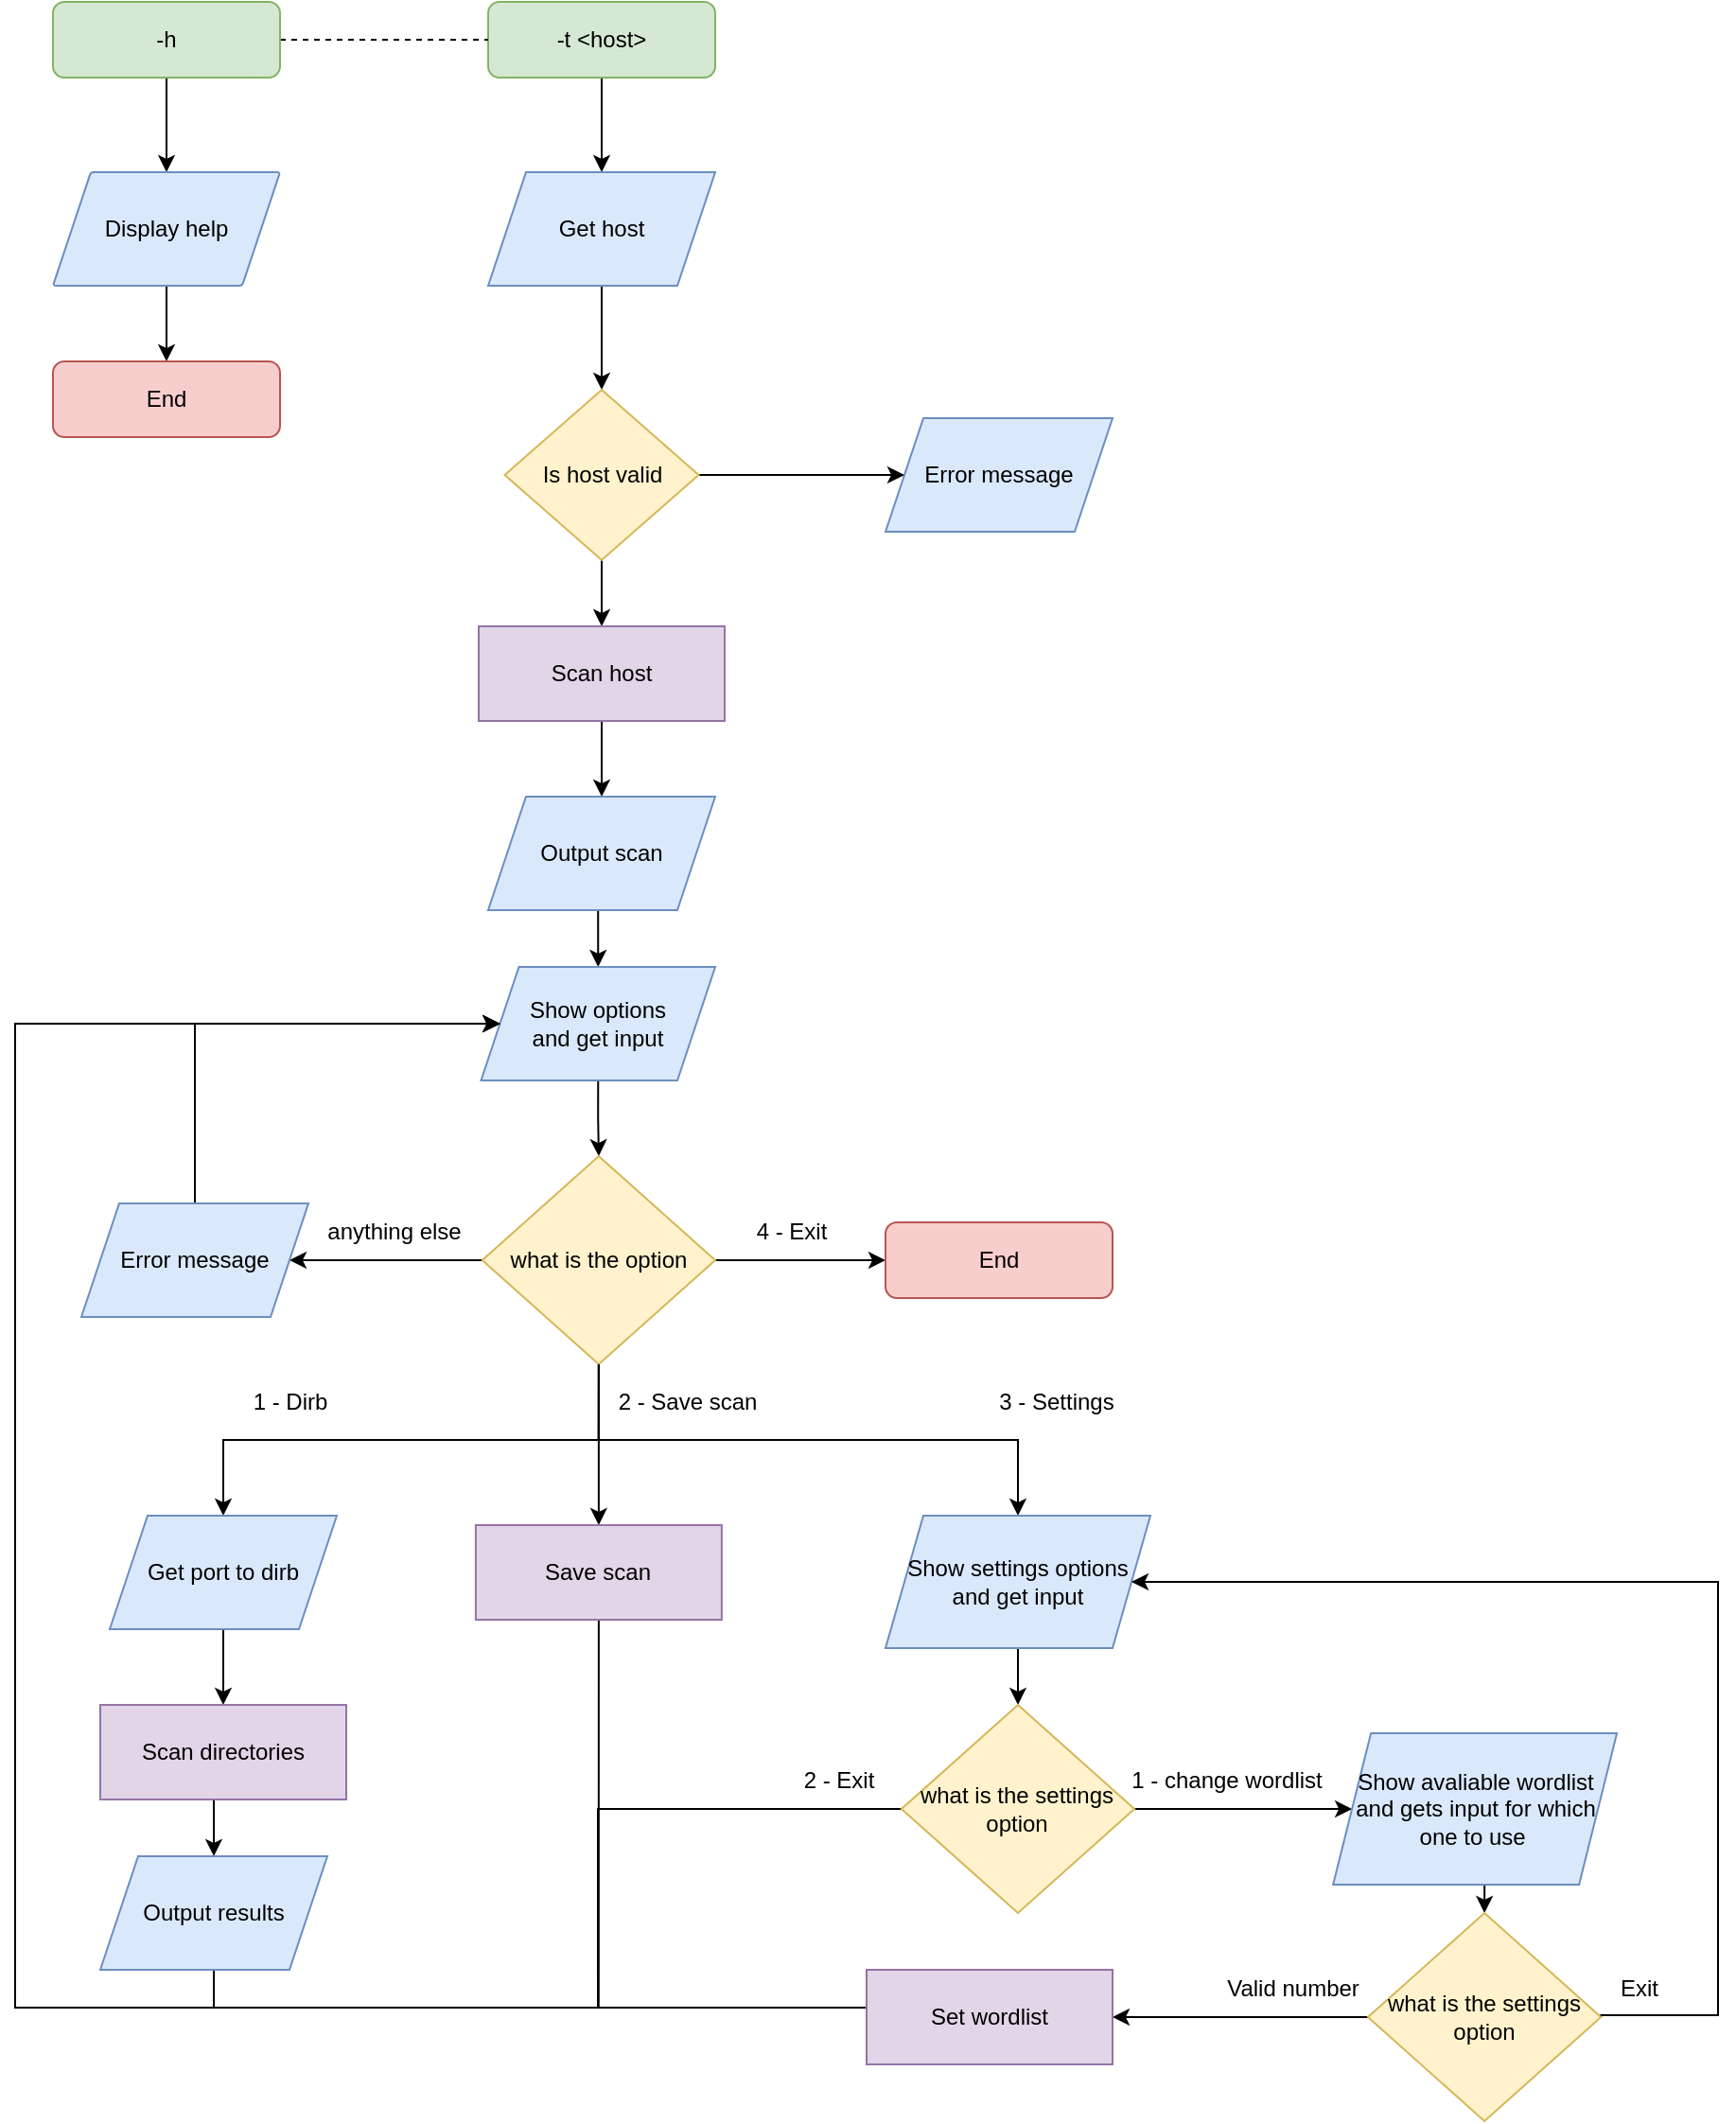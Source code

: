 <mxfile version="14.1.8" type="device" pages="2"><diagram id="mV_QLdxju3HyWvr9mgkF" name="Page-1"><mxGraphModel dx="1422" dy="822" grid="1" gridSize="10" guides="1" tooltips="1" connect="1" arrows="1" fold="1" page="1" pageScale="1" pageWidth="827" pageHeight="1169" math="0" shadow="0"><root><mxCell id="0"/><mxCell id="1" parent="0"/><mxCell id="ZyL3RqaWoE6_3yZY3YDN-7" style="edgeStyle=orthogonalEdgeStyle;rounded=0;orthogonalLoop=1;jettySize=auto;html=1;exitX=0.5;exitY=1;exitDx=0;exitDy=0;endArrow=classic;endFill=1;" edge="1" parent="1" source="ZyL3RqaWoE6_3yZY3YDN-1" target="ZyL3RqaWoE6_3yZY3YDN-6"><mxGeometry relative="1" as="geometry"/></mxCell><mxCell id="ZyL3RqaWoE6_3yZY3YDN-1" value="-t &amp;lt;host&amp;gt;" style="rounded=1;whiteSpace=wrap;html=1;fontSize=12;glass=0;strokeWidth=1;shadow=0;fillColor=#d5e8d4;strokeColor=#82b366;" vertex="1" parent="1"><mxGeometry x="310" y="50" width="120" height="40" as="geometry"/></mxCell><mxCell id="ZyL3RqaWoE6_3yZY3YDN-2" value="" style="edgeStyle=orthogonalEdgeStyle;rounded=0;orthogonalLoop=1;jettySize=auto;html=1;endArrow=classic;endFill=1;" edge="1" source="ZyL3RqaWoE6_3yZY3YDN-3" target="ZyL3RqaWoE6_3yZY3YDN-4" parent="1"><mxGeometry relative="1" as="geometry"/></mxCell><mxCell id="ZyL3RqaWoE6_3yZY3YDN-5" value="" style="edgeStyle=orthogonalEdgeStyle;rounded=0;orthogonalLoop=1;jettySize=auto;html=1;endArrow=none;endFill=0;dashed=1;" edge="1" parent="1" source="ZyL3RqaWoE6_3yZY3YDN-3" target="ZyL3RqaWoE6_3yZY3YDN-1"><mxGeometry relative="1" as="geometry"/></mxCell><mxCell id="ZyL3RqaWoE6_3yZY3YDN-3" value="-h" style="rounded=1;whiteSpace=wrap;html=1;fontSize=12;glass=0;strokeWidth=1;shadow=0;fillColor=#d5e8d4;strokeColor=#82b366;" vertex="1" parent="1"><mxGeometry x="80" y="50" width="120" height="40" as="geometry"/></mxCell><mxCell id="ZyL3RqaWoE6_3yZY3YDN-18" style="edgeStyle=orthogonalEdgeStyle;rounded=0;orthogonalLoop=1;jettySize=auto;html=1;exitX=0.5;exitY=1;exitDx=0;exitDy=0;entryX=0.5;entryY=0;entryDx=0;entryDy=0;endArrow=classic;endFill=1;" edge="1" parent="1" source="ZyL3RqaWoE6_3yZY3YDN-4" target="ZyL3RqaWoE6_3yZY3YDN-17"><mxGeometry relative="1" as="geometry"/></mxCell><mxCell id="ZyL3RqaWoE6_3yZY3YDN-4" value="Display help" style="shape=parallelogram;perimeter=parallelogramPerimeter;whiteSpace=wrap;html=1;fixedSize=1;rounded=1;shadow=0;strokeColor=#6c8ebf;strokeWidth=1;fillColor=#dae8fc;glass=0;arcSize=3;" vertex="1" parent="1"><mxGeometry x="80" y="140" width="120" height="60" as="geometry"/></mxCell><mxCell id="ZyL3RqaWoE6_3yZY3YDN-8" style="edgeStyle=orthogonalEdgeStyle;rounded=0;orthogonalLoop=1;jettySize=auto;html=1;exitX=0.5;exitY=1;exitDx=0;exitDy=0;endArrow=classic;endFill=1;entryX=0.5;entryY=0;entryDx=0;entryDy=0;" edge="1" parent="1" source="ZyL3RqaWoE6_3yZY3YDN-6" target="ZyL3RqaWoE6_3yZY3YDN-10"><mxGeometry relative="1" as="geometry"><mxPoint x="370" y="250" as="targetPoint"/></mxGeometry></mxCell><mxCell id="ZyL3RqaWoE6_3yZY3YDN-6" value="Get host" style="shape=parallelogram;perimeter=parallelogramPerimeter;whiteSpace=wrap;html=1;fixedSize=1;fillColor=#dae8fc;strokeColor=#6c8ebf;" vertex="1" parent="1"><mxGeometry x="310" y="140" width="120" height="60" as="geometry"/></mxCell><mxCell id="ZyL3RqaWoE6_3yZY3YDN-9" value="Error message" style="shape=parallelogram;perimeter=parallelogramPerimeter;whiteSpace=wrap;html=1;fixedSize=1;fillColor=#dae8fc;strokeColor=#6c8ebf;" vertex="1" parent="1"><mxGeometry x="520" y="270" width="120" height="60" as="geometry"/></mxCell><mxCell id="ZyL3RqaWoE6_3yZY3YDN-12" style="edgeStyle=orthogonalEdgeStyle;rounded=0;orthogonalLoop=1;jettySize=auto;html=1;exitX=1;exitY=0.5;exitDx=0;exitDy=0;entryX=0;entryY=0.5;entryDx=0;entryDy=0;endArrow=classic;endFill=1;" edge="1" parent="1" source="ZyL3RqaWoE6_3yZY3YDN-10" target="ZyL3RqaWoE6_3yZY3YDN-9"><mxGeometry relative="1" as="geometry"/></mxCell><mxCell id="ZyL3RqaWoE6_3yZY3YDN-14" style="edgeStyle=orthogonalEdgeStyle;rounded=0;orthogonalLoop=1;jettySize=auto;html=1;exitX=0.5;exitY=1;exitDx=0;exitDy=0;entryX=0.5;entryY=0;entryDx=0;entryDy=0;endArrow=classic;endFill=1;" edge="1" parent="1" source="ZyL3RqaWoE6_3yZY3YDN-10" target="ZyL3RqaWoE6_3yZY3YDN-13"><mxGeometry relative="1" as="geometry"/></mxCell><mxCell id="ZyL3RqaWoE6_3yZY3YDN-10" value="Is host valid" style="rhombus;whiteSpace=wrap;html=1;fillColor=#fff2cc;strokeColor=#d6b656;" vertex="1" parent="1"><mxGeometry x="318.75" y="255" width="102.5" height="90" as="geometry"/></mxCell><mxCell id="ZyL3RqaWoE6_3yZY3YDN-16" style="edgeStyle=orthogonalEdgeStyle;rounded=0;orthogonalLoop=1;jettySize=auto;html=1;exitX=0.5;exitY=1;exitDx=0;exitDy=0;endArrow=classic;endFill=1;entryX=0.5;entryY=0;entryDx=0;entryDy=0;" edge="1" parent="1" source="ZyL3RqaWoE6_3yZY3YDN-13" target="ZyL3RqaWoE6_3yZY3YDN-15"><mxGeometry relative="1" as="geometry"><mxPoint x="410" y="470" as="targetPoint"/></mxGeometry></mxCell><mxCell id="ZyL3RqaWoE6_3yZY3YDN-13" value="Scan host" style="whiteSpace=wrap;html=1;fillColor=#e1d5e7;strokeColor=#9673a6;" vertex="1" parent="1"><mxGeometry x="305" y="380" width="130" height="50" as="geometry"/></mxCell><mxCell id="ZyL3RqaWoE6_3yZY3YDN-20" style="edgeStyle=orthogonalEdgeStyle;rounded=0;orthogonalLoop=1;jettySize=auto;html=1;exitX=0.5;exitY=1;exitDx=0;exitDy=0;entryX=0.5;entryY=0;entryDx=0;entryDy=0;endArrow=classic;endFill=1;" edge="1" parent="1" source="ZyL3RqaWoE6_3yZY3YDN-15" target="ZyL3RqaWoE6_3yZY3YDN-19"><mxGeometry relative="1" as="geometry"/></mxCell><mxCell id="ZyL3RqaWoE6_3yZY3YDN-15" value="Output scan" style="shape=parallelogram;perimeter=parallelogramPerimeter;whiteSpace=wrap;html=1;fixedSize=1;fillColor=#dae8fc;strokeColor=#6c8ebf;" vertex="1" parent="1"><mxGeometry x="310" y="470" width="120" height="60" as="geometry"/></mxCell><mxCell id="ZyL3RqaWoE6_3yZY3YDN-17" value="End" style="rounded=1;whiteSpace=wrap;html=1;fontSize=12;glass=0;strokeWidth=1;shadow=0;fillColor=#f8cecc;strokeColor=#b85450;" vertex="1" parent="1"><mxGeometry x="80" y="240" width="120" height="40" as="geometry"/></mxCell><mxCell id="ZyL3RqaWoE6_3yZY3YDN-22" style="edgeStyle=orthogonalEdgeStyle;rounded=0;orthogonalLoop=1;jettySize=auto;html=1;exitX=0.5;exitY=1;exitDx=0;exitDy=0;endArrow=classic;endFill=1;" edge="1" parent="1" source="ZyL3RqaWoE6_3yZY3YDN-19" target="ZyL3RqaWoE6_3yZY3YDN-21"><mxGeometry relative="1" as="geometry"/></mxCell><mxCell id="ZyL3RqaWoE6_3yZY3YDN-19" value="Show options &lt;br&gt;and get input" style="shape=parallelogram;perimeter=parallelogramPerimeter;whiteSpace=wrap;html=1;fixedSize=1;fillColor=#dae8fc;strokeColor=#6c8ebf;" vertex="1" parent="1"><mxGeometry x="306.25" y="560" width="123.75" height="60" as="geometry"/></mxCell><mxCell id="ZyL3RqaWoE6_3yZY3YDN-23" style="edgeStyle=orthogonalEdgeStyle;rounded=0;orthogonalLoop=1;jettySize=auto;html=1;exitX=1;exitY=0.5;exitDx=0;exitDy=0;endArrow=classic;endFill=1;entryX=0;entryY=0.5;entryDx=0;entryDy=0;" edge="1" parent="1" source="ZyL3RqaWoE6_3yZY3YDN-21" target="ZyL3RqaWoE6_3yZY3YDN-29"><mxGeometry relative="1" as="geometry"><mxPoint x="560" y="715" as="targetPoint"/></mxGeometry></mxCell><mxCell id="ZyL3RqaWoE6_3yZY3YDN-24" style="edgeStyle=orthogonalEdgeStyle;rounded=0;orthogonalLoop=1;jettySize=auto;html=1;exitX=0;exitY=0.5;exitDx=0;exitDy=0;endArrow=classic;endFill=1;entryX=1;entryY=0.5;entryDx=0;entryDy=0;" edge="1" parent="1" source="ZyL3RqaWoE6_3yZY3YDN-21" target="ZyL3RqaWoE6_3yZY3YDN-32"><mxGeometry relative="1" as="geometry"><mxPoint x="200" y="715" as="targetPoint"/></mxGeometry></mxCell><mxCell id="ZyL3RqaWoE6_3yZY3YDN-30" style="edgeStyle=orthogonalEdgeStyle;rounded=0;orthogonalLoop=1;jettySize=auto;html=1;exitX=0.5;exitY=1;exitDx=0;exitDy=0;endArrow=classic;endFill=1;entryX=0.5;entryY=0;entryDx=0;entryDy=0;" edge="1" parent="1" source="ZyL3RqaWoE6_3yZY3YDN-21" target="ZyL3RqaWoE6_3yZY3YDN-46"><mxGeometry relative="1" as="geometry"><mxPoint x="580" y="850" as="targetPoint"/></mxGeometry></mxCell><mxCell id="ZyL3RqaWoE6_3yZY3YDN-21" value="what is the option" style="rhombus;whiteSpace=wrap;html=1;fillColor=#fff2cc;strokeColor=#d6b656;" vertex="1" parent="1"><mxGeometry x="306.88" y="660" width="123.12" height="110" as="geometry"/></mxCell><mxCell id="ZyL3RqaWoE6_3yZY3YDN-25" value="anything else" style="text;html=1;align=center;verticalAlign=middle;resizable=0;points=[];autosize=1;" vertex="1" parent="1"><mxGeometry x="215" y="690" width="90" height="20" as="geometry"/></mxCell><mxCell id="ZyL3RqaWoE6_3yZY3YDN-26" value="3 - Settings" style="text;html=1;align=center;verticalAlign=middle;resizable=0;points=[];autosize=1;" vertex="1" parent="1"><mxGeometry x="570" y="780" width="80" height="20" as="geometry"/></mxCell><mxCell id="ZyL3RqaWoE6_3yZY3YDN-27" value="4 - Exit" style="text;html=1;align=center;verticalAlign=middle;resizable=0;points=[];autosize=1;" vertex="1" parent="1"><mxGeometry x="445" y="690" width="50" height="20" as="geometry"/></mxCell><mxCell id="ZyL3RqaWoE6_3yZY3YDN-29" value="End" style="rounded=1;whiteSpace=wrap;html=1;fontSize=12;glass=0;strokeWidth=1;shadow=0;fillColor=#f8cecc;strokeColor=#b85450;" vertex="1" parent="1"><mxGeometry x="520" y="695" width="120" height="40" as="geometry"/></mxCell><mxCell id="ZyL3RqaWoE6_3yZY3YDN-33" style="edgeStyle=orthogonalEdgeStyle;rounded=0;orthogonalLoop=1;jettySize=auto;html=1;exitX=0.5;exitY=0;exitDx=0;exitDy=0;entryX=0;entryY=0.5;entryDx=0;entryDy=0;endArrow=classic;endFill=1;" edge="1" parent="1" source="ZyL3RqaWoE6_3yZY3YDN-32" target="ZyL3RqaWoE6_3yZY3YDN-19"><mxGeometry relative="1" as="geometry"><Array as="points"><mxPoint x="155" y="590"/></Array></mxGeometry></mxCell><mxCell id="ZyL3RqaWoE6_3yZY3YDN-32" value="Error message" style="shape=parallelogram;perimeter=parallelogramPerimeter;whiteSpace=wrap;html=1;fixedSize=1;fillColor=#dae8fc;strokeColor=#6c8ebf;" vertex="1" parent="1"><mxGeometry x="95" y="685" width="120" height="60" as="geometry"/></mxCell><mxCell id="ZyL3RqaWoE6_3yZY3YDN-34" value="2 - Save scan" style="text;html=1;align=center;verticalAlign=middle;resizable=0;points=[];autosize=1;" vertex="1" parent="1"><mxGeometry x="370" y="780" width="90" height="20" as="geometry"/></mxCell><mxCell id="ZyL3RqaWoE6_3yZY3YDN-35" value="1 - Dirb" style="text;html=1;align=center;verticalAlign=middle;resizable=0;points=[];autosize=1;" vertex="1" parent="1"><mxGeometry x="180" y="780" width="50" height="20" as="geometry"/></mxCell><mxCell id="ZyL3RqaWoE6_3yZY3YDN-36" style="edgeStyle=orthogonalEdgeStyle;rounded=0;orthogonalLoop=1;jettySize=auto;html=1;exitX=0.5;exitY=1;exitDx=0;exitDy=0;endArrow=classic;endFill=1;entryX=0.5;entryY=0;entryDx=0;entryDy=0;" edge="1" parent="1" source="ZyL3RqaWoE6_3yZY3YDN-21" target="ZyL3RqaWoE6_3yZY3YDN-44"><mxGeometry relative="1" as="geometry"><mxPoint x="368" y="850" as="targetPoint"/><mxPoint x="300.0" y="880" as="sourcePoint"/></mxGeometry></mxCell><mxCell id="ZyL3RqaWoE6_3yZY3YDN-37" style="edgeStyle=orthogonalEdgeStyle;rounded=0;orthogonalLoop=1;jettySize=auto;html=1;endArrow=classic;endFill=1;exitX=0.5;exitY=1;exitDx=0;exitDy=0;" edge="1" parent="1" source="ZyL3RqaWoE6_3yZY3YDN-21" target="ZyL3RqaWoE6_3yZY3YDN-38"><mxGeometry relative="1" as="geometry"><mxPoint x="180" y="850" as="targetPoint"/><mxPoint x="280" y="800" as="sourcePoint"/></mxGeometry></mxCell><mxCell id="ZyL3RqaWoE6_3yZY3YDN-40" style="edgeStyle=orthogonalEdgeStyle;rounded=0;orthogonalLoop=1;jettySize=auto;html=1;exitX=0.5;exitY=1;exitDx=0;exitDy=0;entryX=0.5;entryY=0;entryDx=0;entryDy=0;endArrow=classic;endFill=1;" edge="1" parent="1" source="ZyL3RqaWoE6_3yZY3YDN-38" target="ZyL3RqaWoE6_3yZY3YDN-39"><mxGeometry relative="1" as="geometry"/></mxCell><mxCell id="ZyL3RqaWoE6_3yZY3YDN-38" value="Get port to dirb" style="shape=parallelogram;perimeter=parallelogramPerimeter;whiteSpace=wrap;html=1;fixedSize=1;fillColor=#dae8fc;strokeColor=#6c8ebf;" vertex="1" parent="1"><mxGeometry x="110" y="850" width="120" height="60" as="geometry"/></mxCell><mxCell id="ZyL3RqaWoE6_3yZY3YDN-42" style="edgeStyle=orthogonalEdgeStyle;rounded=0;orthogonalLoop=1;jettySize=auto;html=1;exitX=0.5;exitY=1;exitDx=0;exitDy=0;entryX=0.5;entryY=0;entryDx=0;entryDy=0;endArrow=classic;endFill=1;" edge="1" parent="1" source="ZyL3RqaWoE6_3yZY3YDN-39" target="ZyL3RqaWoE6_3yZY3YDN-41"><mxGeometry relative="1" as="geometry"/></mxCell><mxCell id="ZyL3RqaWoE6_3yZY3YDN-39" value="Scan directories" style="whiteSpace=wrap;html=1;fillColor=#e1d5e7;strokeColor=#9673a6;" vertex="1" parent="1"><mxGeometry x="105" y="950" width="130" height="50" as="geometry"/></mxCell><mxCell id="ZyL3RqaWoE6_3yZY3YDN-43" style="edgeStyle=orthogonalEdgeStyle;rounded=0;orthogonalLoop=1;jettySize=auto;html=1;exitX=0.5;exitY=1;exitDx=0;exitDy=0;endArrow=classic;endFill=1;entryX=0;entryY=0.5;entryDx=0;entryDy=0;" edge="1" parent="1" source="ZyL3RqaWoE6_3yZY3YDN-41" target="ZyL3RqaWoE6_3yZY3YDN-19"><mxGeometry relative="1" as="geometry"><mxPoint x="40" y="580" as="targetPoint"/><Array as="points"><mxPoint x="165" y="1110"/><mxPoint x="60" y="1110"/><mxPoint x="60" y="590"/></Array></mxGeometry></mxCell><mxCell id="ZyL3RqaWoE6_3yZY3YDN-41" value="Output results" style="shape=parallelogram;perimeter=parallelogramPerimeter;whiteSpace=wrap;html=1;fixedSize=1;fillColor=#dae8fc;strokeColor=#6c8ebf;" vertex="1" parent="1"><mxGeometry x="105" y="1030" width="120" height="60" as="geometry"/></mxCell><mxCell id="ZyL3RqaWoE6_3yZY3YDN-45" style="edgeStyle=orthogonalEdgeStyle;rounded=0;orthogonalLoop=1;jettySize=auto;html=1;exitX=0.5;exitY=1;exitDx=0;exitDy=0;endArrow=classic;endFill=1;entryX=0;entryY=0.5;entryDx=0;entryDy=0;" edge="1" parent="1" source="ZyL3RqaWoE6_3yZY3YDN-44" target="ZyL3RqaWoE6_3yZY3YDN-19"><mxGeometry relative="1" as="geometry"><mxPoint x="280" y="1110" as="targetPoint"/><Array as="points"><mxPoint x="368" y="1110"/><mxPoint x="60" y="1110"/><mxPoint x="60" y="590"/></Array></mxGeometry></mxCell><mxCell id="ZyL3RqaWoE6_3yZY3YDN-44" value="Save scan" style="whiteSpace=wrap;html=1;fillColor=#e1d5e7;strokeColor=#9673a6;" vertex="1" parent="1"><mxGeometry x="303.44" y="855" width="130" height="50" as="geometry"/></mxCell><mxCell id="ZyL3RqaWoE6_3yZY3YDN-49" style="edgeStyle=orthogonalEdgeStyle;rounded=0;orthogonalLoop=1;jettySize=auto;html=1;exitX=0.5;exitY=1;exitDx=0;exitDy=0;entryX=0.5;entryY=0;entryDx=0;entryDy=0;endArrow=classic;endFill=1;" edge="1" parent="1" source="ZyL3RqaWoE6_3yZY3YDN-46" target="ZyL3RqaWoE6_3yZY3YDN-47"><mxGeometry relative="1" as="geometry"/></mxCell><mxCell id="ZyL3RqaWoE6_3yZY3YDN-46" value="Show settings options and get input" style="shape=parallelogram;perimeter=parallelogramPerimeter;whiteSpace=wrap;html=1;fixedSize=1;fillColor=#dae8fc;strokeColor=#6c8ebf;" vertex="1" parent="1"><mxGeometry x="520" y="850" width="140" height="70" as="geometry"/></mxCell><mxCell id="ZyL3RqaWoE6_3yZY3YDN-50" style="edgeStyle=orthogonalEdgeStyle;rounded=0;orthogonalLoop=1;jettySize=auto;html=1;exitX=0;exitY=0.5;exitDx=0;exitDy=0;entryX=0;entryY=0.5;entryDx=0;entryDy=0;endArrow=classic;endFill=1;" edge="1" parent="1" source="ZyL3RqaWoE6_3yZY3YDN-47" target="ZyL3RqaWoE6_3yZY3YDN-19"><mxGeometry relative="1" as="geometry"><Array as="points"><mxPoint x="368" y="1005"/><mxPoint x="368" y="1110"/><mxPoint x="60" y="1110"/><mxPoint x="60" y="590"/></Array></mxGeometry></mxCell><mxCell id="ZyL3RqaWoE6_3yZY3YDN-52" style="edgeStyle=orthogonalEdgeStyle;rounded=0;orthogonalLoop=1;jettySize=auto;html=1;exitX=1;exitY=0.5;exitDx=0;exitDy=0;endArrow=classic;endFill=1;entryX=0;entryY=0.5;entryDx=0;entryDy=0;" edge="1" parent="1" source="ZyL3RqaWoE6_3yZY3YDN-47" target="ZyL3RqaWoE6_3yZY3YDN-54"><mxGeometry relative="1" as="geometry"><mxPoint x="780" y="1005" as="targetPoint"/></mxGeometry></mxCell><mxCell id="ZyL3RqaWoE6_3yZY3YDN-47" value="what is the settings option" style="rhombus;whiteSpace=wrap;html=1;fillColor=#fff2cc;strokeColor=#d6b656;" vertex="1" parent="1"><mxGeometry x="528.44" y="950" width="123.12" height="110" as="geometry"/></mxCell><mxCell id="ZyL3RqaWoE6_3yZY3YDN-51" value="2 - Exit" style="text;html=1;align=center;verticalAlign=middle;resizable=0;points=[];autosize=1;" vertex="1" parent="1"><mxGeometry x="470" y="980" width="50" height="20" as="geometry"/></mxCell><mxCell id="ZyL3RqaWoE6_3yZY3YDN-53" value="1 - change wordlist" style="text;html=1;align=center;verticalAlign=middle;resizable=0;points=[];autosize=1;" vertex="1" parent="1"><mxGeometry x="640" y="980" width="120" height="20" as="geometry"/></mxCell><mxCell id="ZyL3RqaWoE6_3yZY3YDN-56" style="edgeStyle=orthogonalEdgeStyle;rounded=0;orthogonalLoop=1;jettySize=auto;html=1;exitX=0.5;exitY=1;exitDx=0;exitDy=0;entryX=0.5;entryY=0;entryDx=0;entryDy=0;endArrow=classic;endFill=1;" edge="1" parent="1" source="ZyL3RqaWoE6_3yZY3YDN-54" target="ZyL3RqaWoE6_3yZY3YDN-55"><mxGeometry relative="1" as="geometry"/></mxCell><mxCell id="ZyL3RqaWoE6_3yZY3YDN-54" value="Show avaliable wordlist and gets input for which one to use&amp;nbsp;" style="shape=parallelogram;perimeter=parallelogramPerimeter;whiteSpace=wrap;html=1;fixedSize=1;fillColor=#dae8fc;strokeColor=#6c8ebf;" vertex="1" parent="1"><mxGeometry x="756.56" y="965" width="150" height="80" as="geometry"/></mxCell><mxCell id="ZyL3RqaWoE6_3yZY3YDN-57" style="edgeStyle=orthogonalEdgeStyle;rounded=0;orthogonalLoop=1;jettySize=auto;html=1;exitX=0;exitY=0.5;exitDx=0;exitDy=0;endArrow=classic;endFill=1;entryX=1;entryY=0.5;entryDx=0;entryDy=0;" edge="1" parent="1" source="ZyL3RqaWoE6_3yZY3YDN-55" target="ZyL3RqaWoE6_3yZY3YDN-61"><mxGeometry relative="1" as="geometry"><mxPoint x="690" y="1135" as="targetPoint"/></mxGeometry></mxCell><mxCell id="ZyL3RqaWoE6_3yZY3YDN-59" style="edgeStyle=orthogonalEdgeStyle;rounded=0;orthogonalLoop=1;jettySize=auto;html=1;exitX=1;exitY=0.5;exitDx=0;exitDy=0;entryX=1;entryY=0.5;entryDx=0;entryDy=0;endArrow=classic;endFill=1;" edge="1" parent="1" source="ZyL3RqaWoE6_3yZY3YDN-55" target="ZyL3RqaWoE6_3yZY3YDN-46"><mxGeometry relative="1" as="geometry"><Array as="points"><mxPoint x="960" y="1114"/><mxPoint x="960" y="885"/></Array></mxGeometry></mxCell><mxCell id="ZyL3RqaWoE6_3yZY3YDN-55" value="what is the settings option" style="rhombus;whiteSpace=wrap;html=1;fillColor=#fff2cc;strokeColor=#d6b656;" vertex="1" parent="1"><mxGeometry x="775" y="1060" width="123.12" height="110" as="geometry"/></mxCell><mxCell id="ZyL3RqaWoE6_3yZY3YDN-58" value="Exit" style="text;html=1;align=center;verticalAlign=middle;resizable=0;points=[];autosize=1;" vertex="1" parent="1"><mxGeometry x="898.12" y="1090" width="40" height="20" as="geometry"/></mxCell><mxCell id="ZyL3RqaWoE6_3yZY3YDN-60" value="Valid number" style="text;html=1;align=center;verticalAlign=middle;resizable=0;points=[];autosize=1;" vertex="1" parent="1"><mxGeometry x="690.0" y="1090" width="90" height="20" as="geometry"/></mxCell><mxCell id="ZyL3RqaWoE6_3yZY3YDN-65" style="edgeStyle=orthogonalEdgeStyle;rounded=0;orthogonalLoop=1;jettySize=auto;html=1;exitX=0;exitY=0.5;exitDx=0;exitDy=0;entryX=0;entryY=0.5;entryDx=0;entryDy=0;endArrow=classic;endFill=1;" edge="1" parent="1" source="ZyL3RqaWoE6_3yZY3YDN-61" target="ZyL3RqaWoE6_3yZY3YDN-19"><mxGeometry relative="1" as="geometry"><Array as="points"><mxPoint x="510" y="1110"/><mxPoint x="60" y="1110"/><mxPoint x="60" y="590"/></Array></mxGeometry></mxCell><mxCell id="ZyL3RqaWoE6_3yZY3YDN-61" value="Set wordlist" style="whiteSpace=wrap;html=1;fillColor=#e1d5e7;strokeColor=#9673a6;" vertex="1" parent="1"><mxGeometry x="510" y="1090" width="130" height="50" as="geometry"/></mxCell></root></mxGraphModel></diagram><diagram id="6C7oMd6bGu6EdgQ__zDl" name="Page-2"><mxGraphModel dx="1422" dy="822" grid="1" gridSize="10" guides="1" tooltips="1" connect="1" arrows="1" fold="1" page="1" pageScale="1" pageWidth="827" pageHeight="1169" math="0" shadow="0"><root><mxCell id="p9orABpNpnBewtKglbvx-0"/><mxCell id="p9orABpNpnBewtKglbvx-1" parent="p9orABpNpnBewtKglbvx-0"/></root></mxGraphModel></diagram></mxfile>